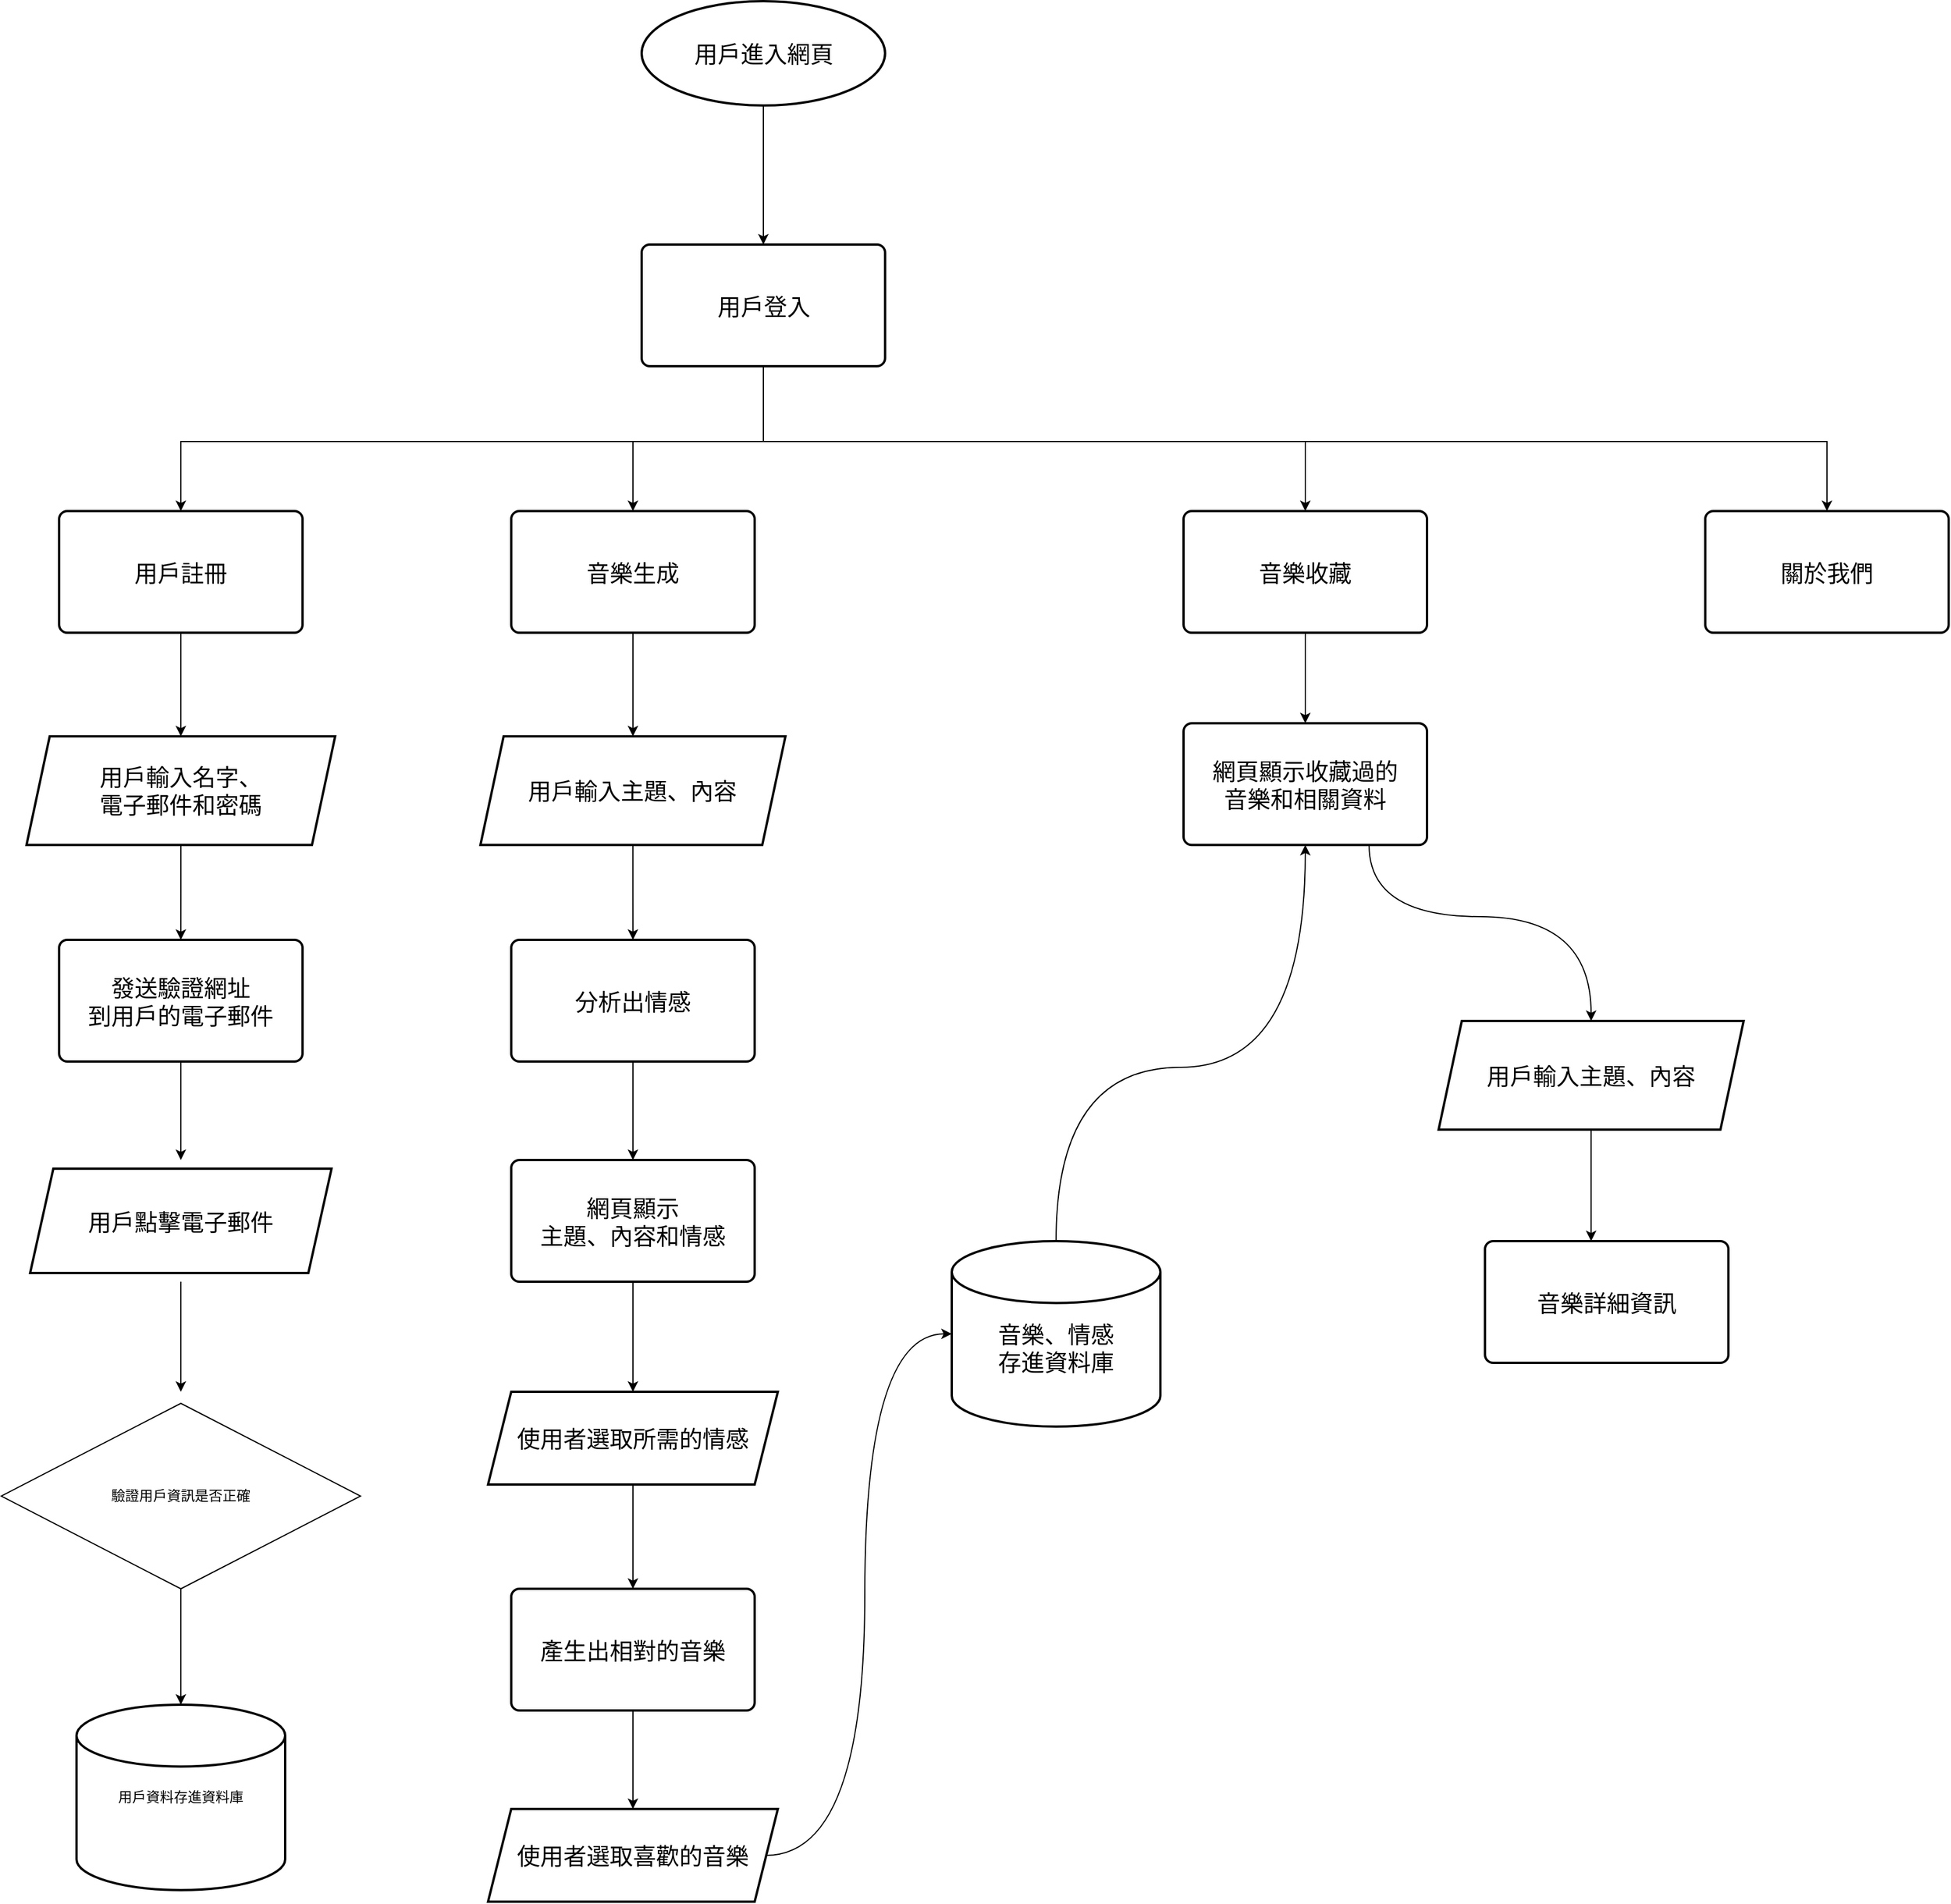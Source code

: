 <mxfile version="24.4.8" type="github">
  <diagram id="C5RBs43oDa-KdzZeNtuy" name="Page-1">
    <mxGraphModel dx="6037" dy="2675" grid="1" gridSize="10" guides="1" tooltips="1" connect="1" arrows="1" fold="1" page="1" pageScale="1" pageWidth="827" pageHeight="1169" math="0" shadow="0">
      <root>
        <mxCell id="WIyWlLk6GJQsqaUBKTNV-0" />
        <mxCell id="WIyWlLk6GJQsqaUBKTNV-1" parent="WIyWlLk6GJQsqaUBKTNV-0" />
        <mxCell id="1QlqLLjuwoewZ_C8WQ91-28" style="edgeStyle=orthogonalEdgeStyle;rounded=0;orthogonalLoop=1;jettySize=auto;html=1;entryX=0.5;entryY=0;entryDx=0;entryDy=0;" edge="1" parent="WIyWlLk6GJQsqaUBKTNV-1" source="-oPAjYRNNJExIe5txF2H-2" target="-oPAjYRNNJExIe5txF2H-3">
          <mxGeometry relative="1" as="geometry" />
        </mxCell>
        <mxCell id="-oPAjYRNNJExIe5txF2H-2" value="&lt;font style=&quot;font-size: 20px;&quot;&gt;用戶輸入主題、內容&lt;/font&gt;" style="shape=parallelogram;perimeter=parallelogramPerimeter;whiteSpace=wrap;html=1;fixedSize=1;strokeWidth=2;" parent="WIyWlLk6GJQsqaUBKTNV-1" vertex="1">
          <mxGeometry x="33.44" y="684.36" width="263.12" height="93.76" as="geometry" />
        </mxCell>
        <mxCell id="1QlqLLjuwoewZ_C8WQ91-31" style="edgeStyle=orthogonalEdgeStyle;rounded=0;orthogonalLoop=1;jettySize=auto;html=1;entryX=0.5;entryY=0;entryDx=0;entryDy=0;" edge="1" parent="WIyWlLk6GJQsqaUBKTNV-1" source="-oPAjYRNNJExIe5txF2H-3" target="W3lS5PdpXruHgPn8EJfP-3">
          <mxGeometry relative="1" as="geometry" />
        </mxCell>
        <mxCell id="-oPAjYRNNJExIe5txF2H-3" value="&lt;font style=&quot;font-size: 20px;&quot;&gt;分析出情感&lt;br&gt;&lt;/font&gt;" style="rounded=1;whiteSpace=wrap;html=1;absoluteArcSize=1;arcSize=14;strokeWidth=2;" parent="WIyWlLk6GJQsqaUBKTNV-1" vertex="1">
          <mxGeometry x="60" y="860" width="210" height="105" as="geometry" />
        </mxCell>
        <mxCell id="1QlqLLjuwoewZ_C8WQ91-22" style="edgeStyle=orthogonalEdgeStyle;rounded=0;orthogonalLoop=1;jettySize=auto;html=1;" edge="1" parent="WIyWlLk6GJQsqaUBKTNV-1" source="-oPAjYRNNJExIe5txF2H-4" target="1QlqLLjuwoewZ_C8WQ91-15">
          <mxGeometry relative="1" as="geometry" />
        </mxCell>
        <mxCell id="-oPAjYRNNJExIe5txF2H-4" value="&lt;span style=&quot;font-size: 20px;&quot;&gt;用戶進入網頁&lt;/span&gt;" style="strokeWidth=2;html=1;shape=mxgraph.flowchart.start_1;whiteSpace=wrap;" parent="WIyWlLk6GJQsqaUBKTNV-1" vertex="1">
          <mxGeometry x="172.5" y="50" width="210" height="90" as="geometry" />
        </mxCell>
        <mxCell id="W3lS5PdpXruHgPn8EJfP-7" value="" style="edgeStyle=orthogonalEdgeStyle;rounded=0;orthogonalLoop=1;jettySize=auto;html=1;" parent="WIyWlLk6GJQsqaUBKTNV-1" source="W3lS5PdpXruHgPn8EJfP-3" target="W3lS5PdpXruHgPn8EJfP-6" edge="1">
          <mxGeometry relative="1" as="geometry" />
        </mxCell>
        <mxCell id="W3lS5PdpXruHgPn8EJfP-3" value="&lt;font style=&quot;font-size: 20px;&quot;&gt;網頁顯示&lt;br&gt;主題、內容和情感&lt;br&gt;&lt;/font&gt;" style="rounded=1;whiteSpace=wrap;html=1;absoluteArcSize=1;arcSize=14;strokeWidth=2;" parent="WIyWlLk6GJQsqaUBKTNV-1" vertex="1">
          <mxGeometry x="60" y="1050" width="210" height="105" as="geometry" />
        </mxCell>
        <mxCell id="W3lS5PdpXruHgPn8EJfP-9" value="" style="edgeStyle=orthogonalEdgeStyle;rounded=0;orthogonalLoop=1;jettySize=auto;html=1;" parent="WIyWlLk6GJQsqaUBKTNV-1" source="W3lS5PdpXruHgPn8EJfP-6" target="W3lS5PdpXruHgPn8EJfP-8" edge="1">
          <mxGeometry relative="1" as="geometry" />
        </mxCell>
        <mxCell id="W3lS5PdpXruHgPn8EJfP-6" value="&lt;font style=&quot;font-size: 20px;&quot;&gt;使用者選取所需的情感&lt;/font&gt;" style="shape=parallelogram;perimeter=parallelogramPerimeter;whiteSpace=wrap;html=1;fixedSize=1;strokeWidth=2;" parent="WIyWlLk6GJQsqaUBKTNV-1" vertex="1">
          <mxGeometry x="40" y="1250" width="250" height="80" as="geometry" />
        </mxCell>
        <mxCell id="1QlqLLjuwoewZ_C8WQ91-32" style="edgeStyle=orthogonalEdgeStyle;rounded=0;orthogonalLoop=1;jettySize=auto;html=1;entryX=0.5;entryY=0;entryDx=0;entryDy=0;" edge="1" parent="WIyWlLk6GJQsqaUBKTNV-1" source="W3lS5PdpXruHgPn8EJfP-8" target="W3lS5PdpXruHgPn8EJfP-11">
          <mxGeometry relative="1" as="geometry" />
        </mxCell>
        <mxCell id="W3lS5PdpXruHgPn8EJfP-8" value="&lt;font style=&quot;font-size: 20px;&quot;&gt;產生出相對的音樂&lt;br&gt;&lt;/font&gt;" style="rounded=1;whiteSpace=wrap;html=1;absoluteArcSize=1;arcSize=14;strokeWidth=2;" parent="WIyWlLk6GJQsqaUBKTNV-1" vertex="1">
          <mxGeometry x="60" y="1420" width="210" height="105" as="geometry" />
        </mxCell>
        <mxCell id="W3lS5PdpXruHgPn8EJfP-16" style="edgeStyle=orthogonalEdgeStyle;rounded=0;orthogonalLoop=1;jettySize=auto;html=1;entryX=0;entryY=0.5;entryDx=0;entryDy=0;entryPerimeter=0;curved=1;" parent="WIyWlLk6GJQsqaUBKTNV-1" source="W3lS5PdpXruHgPn8EJfP-11" target="W3lS5PdpXruHgPn8EJfP-14" edge="1">
          <mxGeometry relative="1" as="geometry" />
        </mxCell>
        <mxCell id="W3lS5PdpXruHgPn8EJfP-11" value="&lt;font style=&quot;font-size: 20px;&quot;&gt;使用者選取喜歡的音樂&lt;/font&gt;" style="shape=parallelogram;perimeter=parallelogramPerimeter;whiteSpace=wrap;html=1;fixedSize=1;strokeWidth=2;" parent="WIyWlLk6GJQsqaUBKTNV-1" vertex="1">
          <mxGeometry x="40" y="1610" width="250" height="80" as="geometry" />
        </mxCell>
        <mxCell id="1QlqLLjuwoewZ_C8WQ91-56" style="edgeStyle=orthogonalEdgeStyle;rounded=0;orthogonalLoop=1;jettySize=auto;html=1;curved=1;" edge="1" parent="WIyWlLk6GJQsqaUBKTNV-1" source="W3lS5PdpXruHgPn8EJfP-14" target="1QlqLLjuwoewZ_C8WQ91-53">
          <mxGeometry relative="1" as="geometry">
            <Array as="points">
              <mxPoint x="530" y="970" />
              <mxPoint x="745" y="970" />
            </Array>
          </mxGeometry>
        </mxCell>
        <mxCell id="W3lS5PdpXruHgPn8EJfP-14" value="&lt;font style=&quot;font-size: 20px;&quot;&gt;&lt;br&gt;音樂、情感&lt;br&gt;存進資料庫&lt;/font&gt;" style="strokeWidth=2;html=1;shape=mxgraph.flowchart.database;whiteSpace=wrap;" parent="WIyWlLk6GJQsqaUBKTNV-1" vertex="1">
          <mxGeometry x="440" y="1120" width="180" height="160" as="geometry" />
        </mxCell>
        <mxCell id="1QlqLLjuwoewZ_C8WQ91-23" style="edgeStyle=orthogonalEdgeStyle;rounded=0;orthogonalLoop=1;jettySize=auto;html=1;entryX=0.5;entryY=0;entryDx=0;entryDy=0;" edge="1" parent="WIyWlLk6GJQsqaUBKTNV-1" source="1QlqLLjuwoewZ_C8WQ91-15" target="1QlqLLjuwoewZ_C8WQ91-16">
          <mxGeometry relative="1" as="geometry">
            <Array as="points">
              <mxPoint x="278" y="430" />
              <mxPoint x="165" y="430" />
            </Array>
          </mxGeometry>
        </mxCell>
        <mxCell id="1QlqLLjuwoewZ_C8WQ91-24" style="edgeStyle=orthogonalEdgeStyle;rounded=0;orthogonalLoop=1;jettySize=auto;html=1;entryX=0.5;entryY=0;entryDx=0;entryDy=0;" edge="1" parent="WIyWlLk6GJQsqaUBKTNV-1" source="1QlqLLjuwoewZ_C8WQ91-15" target="1QlqLLjuwoewZ_C8WQ91-18">
          <mxGeometry relative="1" as="geometry">
            <Array as="points">
              <mxPoint x="278" y="430" />
              <mxPoint x="-225" y="430" />
            </Array>
          </mxGeometry>
        </mxCell>
        <mxCell id="1QlqLLjuwoewZ_C8WQ91-25" style="edgeStyle=orthogonalEdgeStyle;rounded=0;orthogonalLoop=1;jettySize=auto;html=1;" edge="1" parent="WIyWlLk6GJQsqaUBKTNV-1" source="1QlqLLjuwoewZ_C8WQ91-15" target="1QlqLLjuwoewZ_C8WQ91-17">
          <mxGeometry relative="1" as="geometry">
            <Array as="points">
              <mxPoint x="277" y="430" />
              <mxPoint x="745" y="430" />
            </Array>
          </mxGeometry>
        </mxCell>
        <mxCell id="1QlqLLjuwoewZ_C8WQ91-26" style="edgeStyle=orthogonalEdgeStyle;rounded=0;orthogonalLoop=1;jettySize=auto;html=1;" edge="1" parent="WIyWlLk6GJQsqaUBKTNV-1" source="1QlqLLjuwoewZ_C8WQ91-15" target="1QlqLLjuwoewZ_C8WQ91-21">
          <mxGeometry relative="1" as="geometry">
            <Array as="points">
              <mxPoint x="277" y="430" />
              <mxPoint x="1195" y="430" />
            </Array>
          </mxGeometry>
        </mxCell>
        <mxCell id="1QlqLLjuwoewZ_C8WQ91-15" value="&lt;font style=&quot;font-size: 20px;&quot;&gt;用戶登入&lt;/font&gt;" style="rounded=1;whiteSpace=wrap;html=1;absoluteArcSize=1;arcSize=14;strokeWidth=2;" vertex="1" parent="WIyWlLk6GJQsqaUBKTNV-1">
          <mxGeometry x="172.5" y="260" width="210" height="105" as="geometry" />
        </mxCell>
        <mxCell id="1QlqLLjuwoewZ_C8WQ91-27" style="edgeStyle=orthogonalEdgeStyle;rounded=0;orthogonalLoop=1;jettySize=auto;html=1;entryX=0.5;entryY=0;entryDx=0;entryDy=0;" edge="1" parent="WIyWlLk6GJQsqaUBKTNV-1" source="1QlqLLjuwoewZ_C8WQ91-16" target="-oPAjYRNNJExIe5txF2H-2">
          <mxGeometry relative="1" as="geometry" />
        </mxCell>
        <mxCell id="1QlqLLjuwoewZ_C8WQ91-16" value="&lt;font style=&quot;font-size: 20px;&quot;&gt;音樂生成&lt;br&gt;&lt;/font&gt;" style="rounded=1;whiteSpace=wrap;html=1;absoluteArcSize=1;arcSize=14;strokeWidth=2;" vertex="1" parent="WIyWlLk6GJQsqaUBKTNV-1">
          <mxGeometry x="60" y="490" width="210" height="105" as="geometry" />
        </mxCell>
        <mxCell id="1QlqLLjuwoewZ_C8WQ91-55" value="" style="edgeStyle=orthogonalEdgeStyle;rounded=0;orthogonalLoop=1;jettySize=auto;html=1;" edge="1" parent="WIyWlLk6GJQsqaUBKTNV-1" source="1QlqLLjuwoewZ_C8WQ91-17" target="1QlqLLjuwoewZ_C8WQ91-53">
          <mxGeometry relative="1" as="geometry" />
        </mxCell>
        <mxCell id="1QlqLLjuwoewZ_C8WQ91-17" value="&lt;font style=&quot;font-size: 20px;&quot;&gt;音樂收藏&lt;br&gt;&lt;/font&gt;" style="rounded=1;whiteSpace=wrap;html=1;absoluteArcSize=1;arcSize=14;strokeWidth=2;" vertex="1" parent="WIyWlLk6GJQsqaUBKTNV-1">
          <mxGeometry x="640" y="490" width="210" height="105" as="geometry" />
        </mxCell>
        <mxCell id="1QlqLLjuwoewZ_C8WQ91-47" style="edgeStyle=orthogonalEdgeStyle;rounded=0;orthogonalLoop=1;jettySize=auto;html=1;entryX=0.5;entryY=0;entryDx=0;entryDy=0;" edge="1" parent="WIyWlLk6GJQsqaUBKTNV-1" source="1QlqLLjuwoewZ_C8WQ91-18" target="1QlqLLjuwoewZ_C8WQ91-34">
          <mxGeometry relative="1" as="geometry" />
        </mxCell>
        <mxCell id="1QlqLLjuwoewZ_C8WQ91-18" value="&lt;font style=&quot;font-size: 20px;&quot;&gt;用戶註冊&lt;br&gt;&lt;/font&gt;" style="rounded=1;whiteSpace=wrap;html=1;absoluteArcSize=1;arcSize=14;strokeWidth=2;" vertex="1" parent="WIyWlLk6GJQsqaUBKTNV-1">
          <mxGeometry x="-330" y="490" width="210" height="105" as="geometry" />
        </mxCell>
        <mxCell id="1QlqLLjuwoewZ_C8WQ91-21" value="&lt;font style=&quot;font-size: 20px;&quot;&gt;關於我們&lt;br&gt;&lt;/font&gt;" style="rounded=1;whiteSpace=wrap;html=1;absoluteArcSize=1;arcSize=14;strokeWidth=2;" vertex="1" parent="WIyWlLk6GJQsqaUBKTNV-1">
          <mxGeometry x="1090" y="490" width="210" height="105" as="geometry" />
        </mxCell>
        <mxCell id="1QlqLLjuwoewZ_C8WQ91-30" style="edgeStyle=orthogonalEdgeStyle;rounded=0;orthogonalLoop=1;jettySize=auto;html=1;exitX=0.5;exitY=1;exitDx=0;exitDy=0;" edge="1" parent="WIyWlLk6GJQsqaUBKTNV-1" source="W3lS5PdpXruHgPn8EJfP-3" target="W3lS5PdpXruHgPn8EJfP-3">
          <mxGeometry relative="1" as="geometry" />
        </mxCell>
        <mxCell id="1QlqLLjuwoewZ_C8WQ91-33" style="edgeStyle=orthogonalEdgeStyle;rounded=0;orthogonalLoop=1;jettySize=auto;html=1;entryX=0.5;entryY=0;entryDx=0;entryDy=0;" edge="1" parent="WIyWlLk6GJQsqaUBKTNV-1" source="1QlqLLjuwoewZ_C8WQ91-34" target="1QlqLLjuwoewZ_C8WQ91-36">
          <mxGeometry relative="1" as="geometry" />
        </mxCell>
        <mxCell id="1QlqLLjuwoewZ_C8WQ91-34" value="&lt;font style=&quot;font-size: 20px;&quot;&gt;用戶輸入名字、&lt;br&gt;電子郵件和密碼&lt;/font&gt;" style="shape=parallelogram;perimeter=parallelogramPerimeter;whiteSpace=wrap;html=1;fixedSize=1;strokeWidth=2;" vertex="1" parent="WIyWlLk6GJQsqaUBKTNV-1">
          <mxGeometry x="-358.13" y="684.37" width="266.25" height="93.75" as="geometry" />
        </mxCell>
        <mxCell id="1QlqLLjuwoewZ_C8WQ91-35" style="edgeStyle=orthogonalEdgeStyle;rounded=0;orthogonalLoop=1;jettySize=auto;html=1;entryX=0.5;entryY=0;entryDx=0;entryDy=0;" edge="1" parent="WIyWlLk6GJQsqaUBKTNV-1" source="1QlqLLjuwoewZ_C8WQ91-36">
          <mxGeometry relative="1" as="geometry">
            <mxPoint x="-225" y="1050" as="targetPoint" />
          </mxGeometry>
        </mxCell>
        <mxCell id="1QlqLLjuwoewZ_C8WQ91-36" value="&lt;font style=&quot;font-size: 20px;&quot;&gt;發送驗證網址&lt;br&gt;到用戶的電子郵件&lt;/font&gt;" style="rounded=1;whiteSpace=wrap;html=1;absoluteArcSize=1;arcSize=14;strokeWidth=2;" vertex="1" parent="WIyWlLk6GJQsqaUBKTNV-1">
          <mxGeometry x="-330" y="860" width="210" height="105" as="geometry" />
        </mxCell>
        <mxCell id="1QlqLLjuwoewZ_C8WQ91-37" value="" style="edgeStyle=orthogonalEdgeStyle;rounded=0;orthogonalLoop=1;jettySize=auto;html=1;" edge="1" parent="WIyWlLk6GJQsqaUBKTNV-1">
          <mxGeometry relative="1" as="geometry">
            <mxPoint x="-225" y="1155" as="sourcePoint" />
            <mxPoint x="-225" y="1250" as="targetPoint" />
          </mxGeometry>
        </mxCell>
        <mxCell id="1QlqLLjuwoewZ_C8WQ91-46" style="edgeStyle=orthogonalEdgeStyle;rounded=0;orthogonalLoop=1;jettySize=auto;html=1;exitX=0.5;exitY=1;exitDx=0;exitDy=0;" edge="1" parent="WIyWlLk6GJQsqaUBKTNV-1">
          <mxGeometry relative="1" as="geometry">
            <mxPoint x="-225" y="1155" as="sourcePoint" />
            <mxPoint x="-225" y="1155" as="targetPoint" />
          </mxGeometry>
        </mxCell>
        <mxCell id="1QlqLLjuwoewZ_C8WQ91-48" value="&lt;span style=&quot;font-size: 20px;&quot;&gt;用戶點擊電子郵件&lt;/span&gt;" style="shape=parallelogram;perimeter=parallelogramPerimeter;whiteSpace=wrap;html=1;fixedSize=1;strokeWidth=2;" vertex="1" parent="WIyWlLk6GJQsqaUBKTNV-1">
          <mxGeometry x="-355.01" y="1057.5" width="260.01" height="90" as="geometry" />
        </mxCell>
        <mxCell id="1QlqLLjuwoewZ_C8WQ91-50" value="驗證用戶資訊是否正確" style="rhombus;whiteSpace=wrap;html=1;" vertex="1" parent="WIyWlLk6GJQsqaUBKTNV-1">
          <mxGeometry x="-380" y="1260" width="310.01" height="160" as="geometry" />
        </mxCell>
        <mxCell id="1QlqLLjuwoewZ_C8WQ91-51" value="用戶資料存進資料庫" style="strokeWidth=2;html=1;shape=mxgraph.flowchart.database;whiteSpace=wrap;" vertex="1" parent="WIyWlLk6GJQsqaUBKTNV-1">
          <mxGeometry x="-314.99" y="1520" width="180" height="160" as="geometry" />
        </mxCell>
        <mxCell id="1QlqLLjuwoewZ_C8WQ91-52" style="edgeStyle=orthogonalEdgeStyle;rounded=0;orthogonalLoop=1;jettySize=auto;html=1;entryX=0.5;entryY=0;entryDx=0;entryDy=0;entryPerimeter=0;" edge="1" parent="WIyWlLk6GJQsqaUBKTNV-1" source="1QlqLLjuwoewZ_C8WQ91-50" target="1QlqLLjuwoewZ_C8WQ91-51">
          <mxGeometry relative="1" as="geometry" />
        </mxCell>
        <mxCell id="1QlqLLjuwoewZ_C8WQ91-58" style="edgeStyle=orthogonalEdgeStyle;rounded=0;orthogonalLoop=1;jettySize=auto;html=1;entryX=0.5;entryY=0;entryDx=0;entryDy=0;curved=1;" edge="1" parent="WIyWlLk6GJQsqaUBKTNV-1" source="1QlqLLjuwoewZ_C8WQ91-53" target="1QlqLLjuwoewZ_C8WQ91-57">
          <mxGeometry relative="1" as="geometry">
            <Array as="points">
              <mxPoint x="800" y="840" />
              <mxPoint x="992" y="840" />
            </Array>
          </mxGeometry>
        </mxCell>
        <mxCell id="1QlqLLjuwoewZ_C8WQ91-53" value="&lt;font style=&quot;font-size: 20px;&quot;&gt;網頁顯示收藏過的&lt;br&gt;音樂和相關資料&lt;/font&gt;" style="rounded=1;whiteSpace=wrap;html=1;absoluteArcSize=1;arcSize=14;strokeWidth=2;" vertex="1" parent="WIyWlLk6GJQsqaUBKTNV-1">
          <mxGeometry x="640" y="673.12" width="210" height="105" as="geometry" />
        </mxCell>
        <mxCell id="1QlqLLjuwoewZ_C8WQ91-57" value="&lt;font style=&quot;font-size: 20px;&quot;&gt;用戶輸入主題、內容&lt;/font&gt;" style="shape=parallelogram;perimeter=parallelogramPerimeter;whiteSpace=wrap;html=1;fixedSize=1;strokeWidth=2;" vertex="1" parent="WIyWlLk6GJQsqaUBKTNV-1">
          <mxGeometry x="860" y="930" width="263.12" height="93.76" as="geometry" />
        </mxCell>
        <mxCell id="1QlqLLjuwoewZ_C8WQ91-59" value="&lt;span style=&quot;font-size: 20px;&quot;&gt;音樂詳細資訊&lt;/span&gt;" style="rounded=1;whiteSpace=wrap;html=1;absoluteArcSize=1;arcSize=14;strokeWidth=2;" vertex="1" parent="WIyWlLk6GJQsqaUBKTNV-1">
          <mxGeometry x="900" y="1120" width="210" height="105" as="geometry" />
        </mxCell>
        <mxCell id="1QlqLLjuwoewZ_C8WQ91-60" style="edgeStyle=orthogonalEdgeStyle;rounded=0;orthogonalLoop=1;jettySize=auto;html=1;entryX=0.436;entryY=0;entryDx=0;entryDy=0;entryPerimeter=0;" edge="1" parent="WIyWlLk6GJQsqaUBKTNV-1" source="1QlqLLjuwoewZ_C8WQ91-57" target="1QlqLLjuwoewZ_C8WQ91-59">
          <mxGeometry relative="1" as="geometry" />
        </mxCell>
      </root>
    </mxGraphModel>
  </diagram>
</mxfile>

